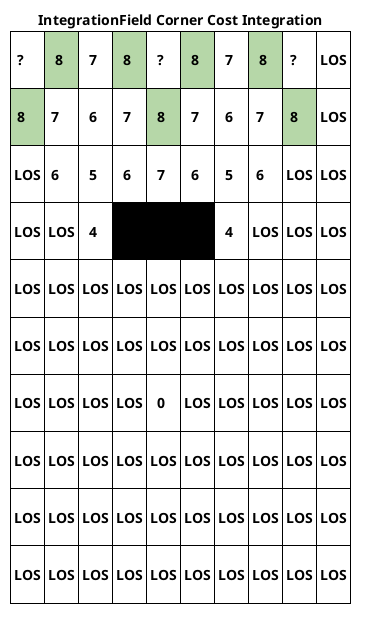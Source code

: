 @startuml int_field_cost_prop4

title
IntegrationField Corner Cost Integration
|\n  ?  \n|<#b6d7a8>\n   8   \n|\n   7   \n|<#b6d7a8>\n   8   \n|\n   ?   \n|<#b6d7a8>\n   8   \n|\n   7   \n|<#b6d7a8>\n   8   \n|\n  ?  \n|\n LOS \n|
|<#b6d7a8>\n  8  \n|\n  7  \n|\n   6   \n|\n   7   \n|<#b6d7a8>\n   8   \n|\n   7   \n|\n   6   \n|\n  7  \n|<#b6d7a8>\n  8  \n|\n LOS \n|
|\n LOS \n|\n  6  \n|\n   5   \n|\n   6   \n|\n   7   \n|\n   6   \n|\n   5   \n|\n  6  \n|\n LOS \n|\n LOS \n|
|\n LOS \n|\n LOS \n|\n   4   \n|<#000000>\n   X   \n|<#000000>\n   X   \n|<#000000>\n   X   \n|\n   4   \n|\n LOS \n|\n LOS \n|\n LOS \n|
|\n LOS \n|\n LOS \n|\n LOS \n|\n LOS \n|\n LOS \n|\n LOS \n|\n LOS \n|\n LOS \n|\n LOS \n|\n LOS \n|
|\n LOS \n|\n LOS \n|\n LOS \n|\n LOS \n|\n LOS \n|\n LOS \n|\n LOS \n|\n LOS \n|\n LOS \n|\n LOS \n|
|\n LOS \n|\n LOS \n|\n LOS \n|\n LOS \n|\n   0   \n|\n LOS \n|\n LOS \n|\n LOS \n|\n LOS \n|\n LOS \n|
|\n LOS \n|\n LOS \n|\n LOS \n|\n LOS \n|\n LOS \n|\n LOS \n|\n LOS \n|\n LOS \n|\n LOS \n|\n LOS \n|
|\n LOS \n|\n LOS \n|\n LOS \n|\n LOS \n|\n LOS \n|\n LOS \n|\n LOS \n|\n LOS \n|\n LOS \n|\n LOS \n|
|\n LOS \n|\n LOS \n|\n LOS \n|\n LOS \n|\n LOS \n|\n LOS \n|\n LOS \n|\n LOS \n|\n LOS \n|\n LOS \n|
end title

@enduml
